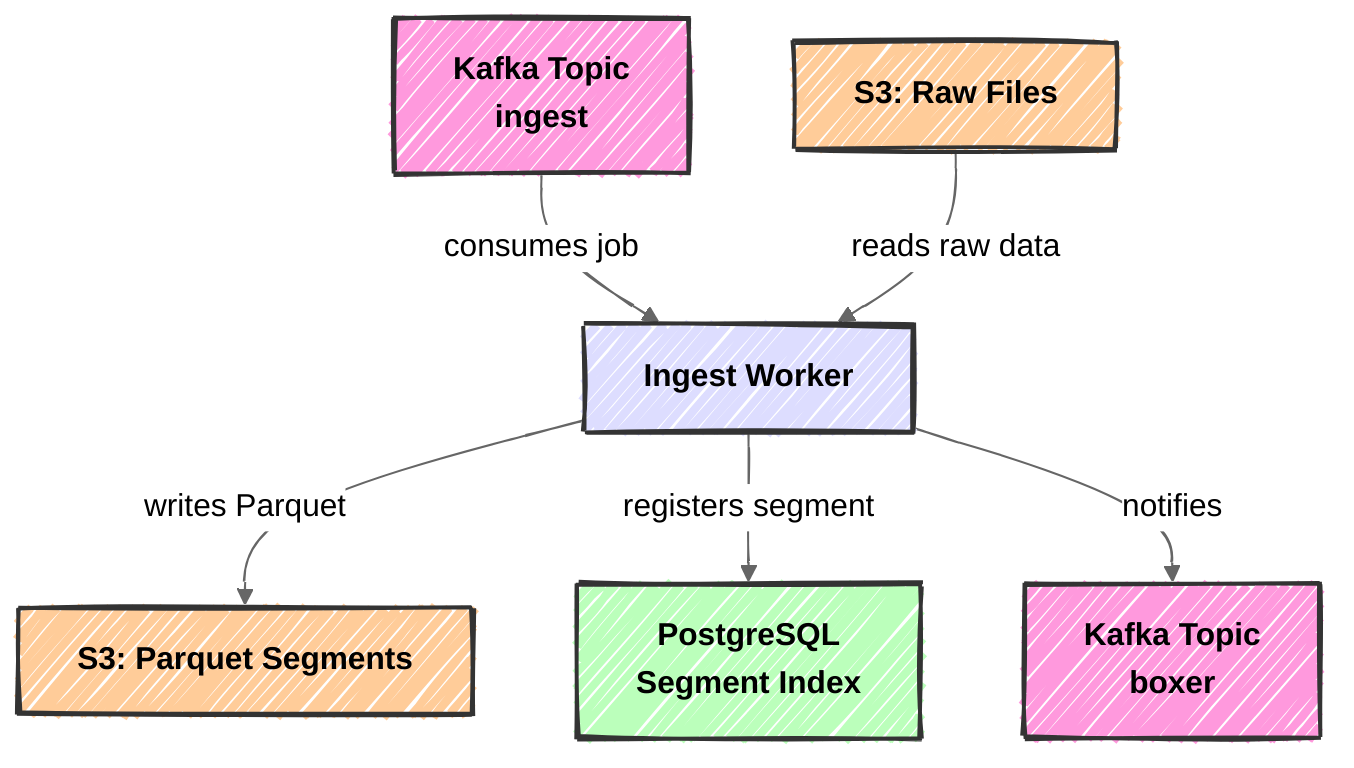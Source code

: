 ---
config:
  look: handDrawn
  theme: neutral
  flowchart:
    curve: basis
---
flowchart TB
    classDef kafka fill:#f9d,stroke:#333,color:#000,font-weight:bold,stroke-width:2px
    classDef service fill:#ddf,stroke:#333,color:#000,font-weight:bold,stroke-width:2px
    classDef s3 fill:#fc9,stroke:#333,color:#000,font-weight:bold,stroke-width:2px
    classDef db fill:#bfb,stroke:#333,color:#000,font-weight:bold,stroke-width:2px

    %% Kafka Input
    kafka_ingest["Kafka Topic<br/>ingest"]:::kafka

    %% Ingest Worker
    ingest["Ingest Worker"]:::service

    %% S3 Storage
    raw_s3["S3: Raw Files"]:::s3
    cooked_s3["S3: Parquet Segments"]:::s3

    %% Database
    segment_index["PostgreSQL<br/>Segment Index"]:::db

    %% Output Kafka Topics (to Boxer)
    kafka_boxer["Kafka Topic<br/>boxer"]:::kafka

    %% Flow
    kafka_ingest -->|"consumes job"| ingest
    raw_s3 -->|"reads raw data"| ingest
    ingest -->|"writes Parquet"| cooked_s3
    ingest -->|"registers segment"| segment_index
    ingest -->|"notifies"| kafka_boxer